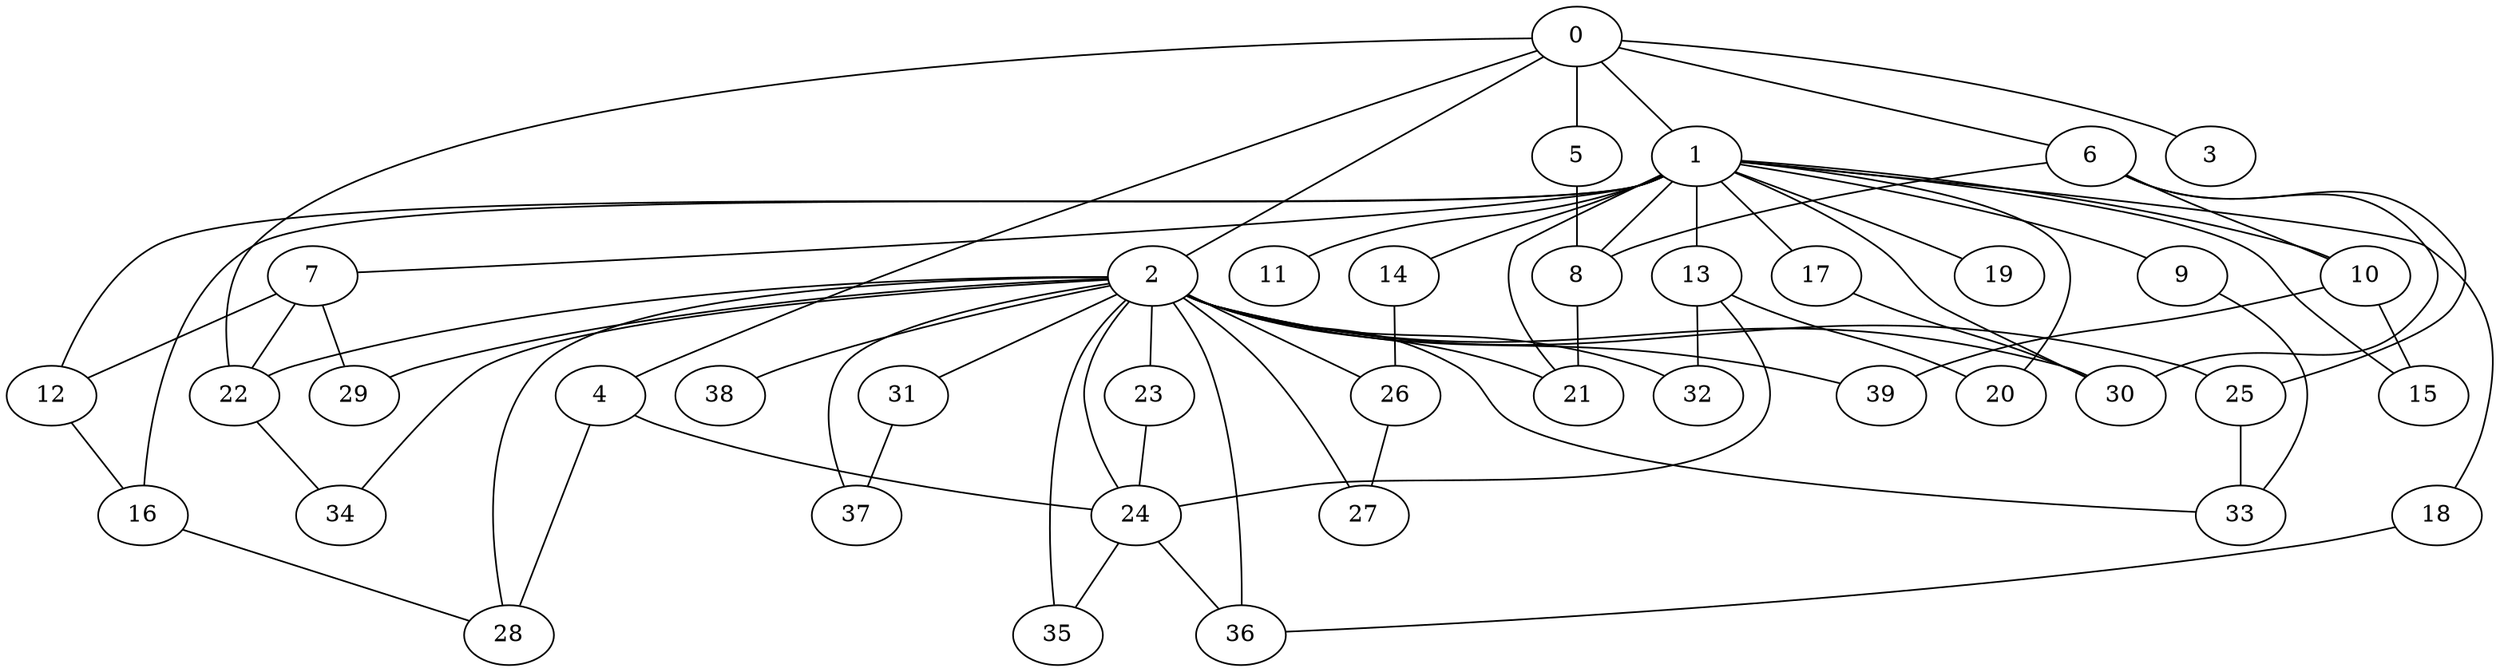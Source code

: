 
graph graphname {
    0 -- 1
0 -- 2
0 -- 3
0 -- 4
0 -- 5
0 -- 6
0 -- 22
1 -- 7
1 -- 8
1 -- 9
1 -- 10
1 -- 11
1 -- 12
1 -- 13
1 -- 14
1 -- 15
1 -- 16
1 -- 17
1 -- 18
1 -- 19
1 -- 20
1 -- 21
1 -- 30
2 -- 32
2 -- 34
2 -- 35
2 -- 36
2 -- 37
2 -- 38
2 -- 33
2 -- 39
2 -- 21
2 -- 22
2 -- 23
2 -- 24
2 -- 25
2 -- 26
2 -- 27
2 -- 28
2 -- 29
2 -- 30
2 -- 31
4 -- 24
4 -- 28
5 -- 8
6 -- 10
6 -- 25
6 -- 30
6 -- 8
7 -- 12
7 -- 29
7 -- 22
8 -- 21
9 -- 33
10 -- 15
10 -- 39
12 -- 16
13 -- 32
13 -- 20
13 -- 24
14 -- 26
16 -- 28
17 -- 30
18 -- 36
22 -- 34
23 -- 24
24 -- 35
24 -- 36
25 -- 33
26 -- 27
31 -- 37

}
